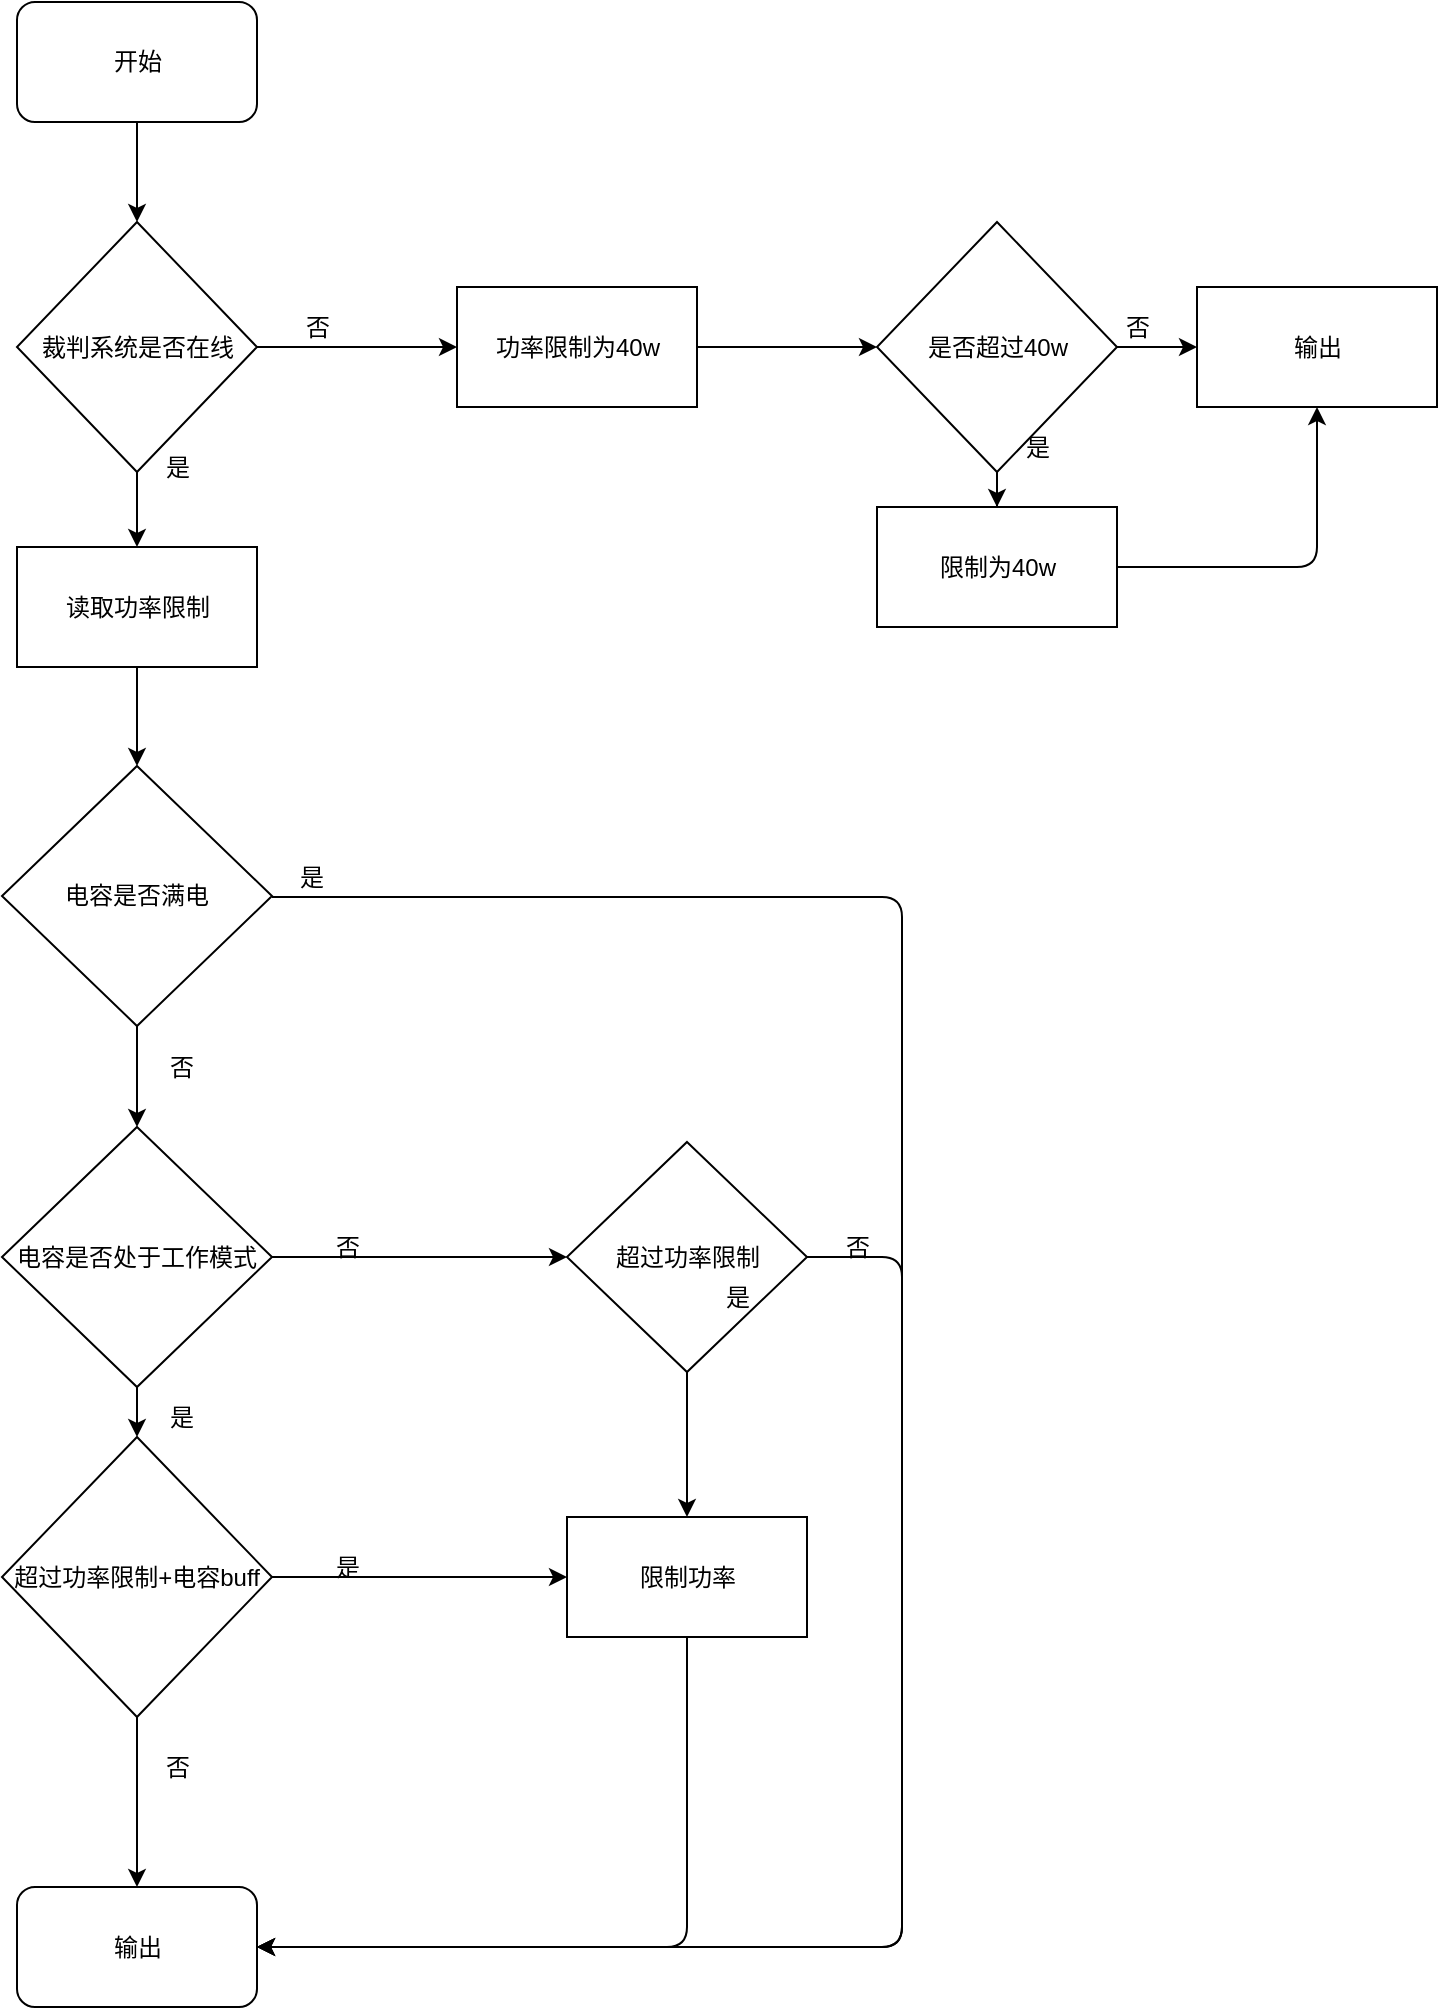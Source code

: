 <mxfile version="14.5.1" type="device"><diagram id="129XADur4iWHiFQh4kNV" name="第 1 页"><mxGraphModel dx="1086" dy="846" grid="1" gridSize="10" guides="1" tooltips="1" connect="1" arrows="1" fold="1" page="1" pageScale="1" pageWidth="827" pageHeight="1169" math="0" shadow="0"><root><mxCell id="0"/><mxCell id="1" parent="0"/><mxCell id="y6aQfQo1ClTskTx17pRD-3" value="" style="edgeStyle=orthogonalEdgeStyle;rounded=0;orthogonalLoop=1;jettySize=auto;html=1;entryX=0.5;entryY=0;entryDx=0;entryDy=0;" parent="1" source="y6aQfQo1ClTskTx17pRD-1" target="y6aQfQo1ClTskTx17pRD-4" edge="1"><mxGeometry relative="1" as="geometry"><mxPoint x="157.5" y="160" as="targetPoint"/></mxGeometry></mxCell><mxCell id="y6aQfQo1ClTskTx17pRD-1" value="开始" style="rounded=1;whiteSpace=wrap;html=1;" parent="1" vertex="1"><mxGeometry x="97.5" y="40" width="120" height="60" as="geometry"/></mxCell><mxCell id="y6aQfQo1ClTskTx17pRD-9" value="" style="edgeStyle=orthogonalEdgeStyle;rounded=0;orthogonalLoop=1;jettySize=auto;html=1;" parent="1" source="y6aQfQo1ClTskTx17pRD-4" target="y6aQfQo1ClTskTx17pRD-6" edge="1"><mxGeometry relative="1" as="geometry"/></mxCell><mxCell id="y6aQfQo1ClTskTx17pRD-15" value="" style="edgeStyle=orthogonalEdgeStyle;rounded=0;orthogonalLoop=1;jettySize=auto;html=1;" parent="1" source="y6aQfQo1ClTskTx17pRD-4" target="y6aQfQo1ClTskTx17pRD-7" edge="1"><mxGeometry relative="1" as="geometry"/></mxCell><mxCell id="y6aQfQo1ClTskTx17pRD-4" value="裁判系统是否在线" style="rhombus;whiteSpace=wrap;html=1;" parent="1" vertex="1"><mxGeometry x="97.5" y="150" width="120" height="125" as="geometry"/></mxCell><mxCell id="E6LpKSQ8XiiOBekv-q-8-3" value="" style="edgeStyle=orthogonalEdgeStyle;rounded=0;orthogonalLoop=1;jettySize=auto;html=1;" edge="1" parent="1" source="y6aQfQo1ClTskTx17pRD-6" target="E6LpKSQ8XiiOBekv-q-8-1"><mxGeometry relative="1" as="geometry"/></mxCell><mxCell id="y6aQfQo1ClTskTx17pRD-6" value="读取功率限制" style="rounded=0;whiteSpace=wrap;html=1;" parent="1" vertex="1"><mxGeometry x="97.5" y="312.5" width="120" height="60" as="geometry"/></mxCell><mxCell id="y6aQfQo1ClTskTx17pRD-21" value="" style="edgeStyle=orthogonalEdgeStyle;rounded=0;orthogonalLoop=1;jettySize=auto;html=1;" parent="1" source="y6aQfQo1ClTskTx17pRD-7" target="y6aQfQo1ClTskTx17pRD-20" edge="1"><mxGeometry relative="1" as="geometry"/></mxCell><mxCell id="y6aQfQo1ClTskTx17pRD-7" value="功率限制为40w" style="rounded=0;whiteSpace=wrap;html=1;" parent="1" vertex="1"><mxGeometry x="317.5" y="182.5" width="120" height="60" as="geometry"/></mxCell><mxCell id="y6aQfQo1ClTskTx17pRD-10" value="否" style="text;html=1;strokeColor=none;fillColor=none;align=center;verticalAlign=middle;whiteSpace=wrap;rounded=0;" parent="1" vertex="1"><mxGeometry x="227.5" y="192.5" width="40" height="20" as="geometry"/></mxCell><mxCell id="y6aQfQo1ClTskTx17pRD-12" value="是" style="text;html=1;strokeColor=none;fillColor=none;align=center;verticalAlign=middle;whiteSpace=wrap;rounded=0;" parent="1" vertex="1"><mxGeometry x="157.5" y="262.5" width="40" height="20" as="geometry"/></mxCell><mxCell id="y6aQfQo1ClTskTx17pRD-31" value="" style="edgeStyle=orthogonalEdgeStyle;rounded=0;orthogonalLoop=1;jettySize=auto;html=1;" parent="1" source="y6aQfQo1ClTskTx17pRD-18" target="y6aQfQo1ClTskTx17pRD-30" edge="1"><mxGeometry relative="1" as="geometry"/></mxCell><mxCell id="y6aQfQo1ClTskTx17pRD-33" value="" style="edgeStyle=orthogonalEdgeStyle;rounded=0;orthogonalLoop=1;jettySize=auto;html=1;" parent="1" source="y6aQfQo1ClTskTx17pRD-18" target="y6aQfQo1ClTskTx17pRD-32" edge="1"><mxGeometry relative="1" as="geometry"/></mxCell><mxCell id="y6aQfQo1ClTskTx17pRD-18" value="超过功率限制+电容buff" style="rhombus;whiteSpace=wrap;html=1;" parent="1" vertex="1"><mxGeometry x="90" y="757.5" width="135" height="140" as="geometry"/></mxCell><mxCell id="y6aQfQo1ClTskTx17pRD-24" value="" style="edgeStyle=orthogonalEdgeStyle;rounded=0;orthogonalLoop=1;jettySize=auto;html=1;" parent="1" source="y6aQfQo1ClTskTx17pRD-20" target="y6aQfQo1ClTskTx17pRD-23" edge="1"><mxGeometry relative="1" as="geometry"/></mxCell><mxCell id="y6aQfQo1ClTskTx17pRD-25" value="" style="edgeStyle=orthogonalEdgeStyle;rounded=0;orthogonalLoop=1;jettySize=auto;html=1;" parent="1" source="y6aQfQo1ClTskTx17pRD-20" target="y6aQfQo1ClTskTx17pRD-22" edge="1"><mxGeometry relative="1" as="geometry"/></mxCell><mxCell id="y6aQfQo1ClTskTx17pRD-20" value="是否超过40w" style="rhombus;whiteSpace=wrap;html=1;" parent="1" vertex="1"><mxGeometry x="527.5" y="150" width="120" height="125" as="geometry"/></mxCell><mxCell id="y6aQfQo1ClTskTx17pRD-22" value="输出" style="rounded=0;whiteSpace=wrap;html=1;" parent="1" vertex="1"><mxGeometry x="687.5" y="182.5" width="120" height="60" as="geometry"/></mxCell><mxCell id="y6aQfQo1ClTskTx17pRD-23" value="限制为40w" style="rounded=0;whiteSpace=wrap;html=1;" parent="1" vertex="1"><mxGeometry x="527.5" y="292.5" width="120" height="60" as="geometry"/></mxCell><mxCell id="y6aQfQo1ClTskTx17pRD-26" value="是" style="text;html=1;strokeColor=none;fillColor=none;align=center;verticalAlign=middle;whiteSpace=wrap;rounded=0;" parent="1" vertex="1"><mxGeometry x="587.5" y="252.5" width="40" height="20" as="geometry"/></mxCell><mxCell id="y6aQfQo1ClTskTx17pRD-28" value="否" style="text;html=1;strokeColor=none;fillColor=none;align=center;verticalAlign=middle;whiteSpace=wrap;rounded=0;" parent="1" vertex="1"><mxGeometry x="637.5" y="192.5" width="40" height="20" as="geometry"/></mxCell><mxCell id="y6aQfQo1ClTskTx17pRD-29" value="" style="endArrow=classic;html=1;entryX=0.5;entryY=1;entryDx=0;entryDy=0;" parent="1" target="y6aQfQo1ClTskTx17pRD-22" edge="1"><mxGeometry width="50" height="50" relative="1" as="geometry"><mxPoint x="647.5" y="322.5" as="sourcePoint"/><mxPoint x="697.5" y="272.5" as="targetPoint"/><Array as="points"><mxPoint x="747.5" y="322.5"/></Array></mxGeometry></mxCell><mxCell id="y6aQfQo1ClTskTx17pRD-30" value="限制功率" style="whiteSpace=wrap;html=1;" parent="1" vertex="1"><mxGeometry x="372.5" y="797.5" width="120" height="60" as="geometry"/></mxCell><mxCell id="y6aQfQo1ClTskTx17pRD-32" value="输出" style="rounded=1;whiteSpace=wrap;html=1;" parent="1" vertex="1"><mxGeometry x="97.5" y="982.5" width="120" height="60" as="geometry"/></mxCell><mxCell id="y6aQfQo1ClTskTx17pRD-34" value="是" style="text;html=1;strokeColor=none;fillColor=none;align=center;verticalAlign=middle;whiteSpace=wrap;rounded=0;" parent="1" vertex="1"><mxGeometry x="157.5" y="677" width="40" height="20" as="geometry"/></mxCell><mxCell id="y6aQfQo1ClTskTx17pRD-65" value="" style="edgeStyle=orthogonalEdgeStyle;rounded=0;orthogonalLoop=1;jettySize=auto;html=1;" parent="1" source="y6aQfQo1ClTskTx17pRD-37" target="y6aQfQo1ClTskTx17pRD-64" edge="1"><mxGeometry relative="1" as="geometry"/></mxCell><mxCell id="y6aQfQo1ClTskTx17pRD-71" value="" style="edgeStyle=orthogonalEdgeStyle;rounded=0;orthogonalLoop=1;jettySize=auto;html=1;" parent="1" source="y6aQfQo1ClTskTx17pRD-37" target="y6aQfQo1ClTskTx17pRD-18" edge="1"><mxGeometry relative="1" as="geometry"/></mxCell><mxCell id="y6aQfQo1ClTskTx17pRD-37" value="电容是否处于工作模式" style="rhombus;whiteSpace=wrap;html=1;" parent="1" vertex="1"><mxGeometry x="90" y="602.5" width="135" height="130" as="geometry"/></mxCell><mxCell id="y6aQfQo1ClTskTx17pRD-48" value="是" style="text;html=1;strokeColor=none;fillColor=none;align=center;verticalAlign=middle;whiteSpace=wrap;rounded=0;" parent="1" vertex="1"><mxGeometry x="242.5" y="812.5" width="40" height="20" as="geometry"/></mxCell><mxCell id="y6aQfQo1ClTskTx17pRD-53" value="否" style="text;html=1;strokeColor=none;fillColor=none;align=center;verticalAlign=middle;whiteSpace=wrap;rounded=0;" parent="1" vertex="1"><mxGeometry x="157.5" y="912.5" width="40" height="20" as="geometry"/></mxCell><mxCell id="y6aQfQo1ClTskTx17pRD-57" value="" style="endArrow=classic;html=1;exitX=0.5;exitY=1;exitDx=0;exitDy=0;" parent="1" source="y6aQfQo1ClTskTx17pRD-30" edge="1"><mxGeometry width="50" height="50" relative="1" as="geometry"><mxPoint x="302.5" y="912.5" as="sourcePoint"/><mxPoint x="217.5" y="1012.5" as="targetPoint"/><Array as="points"><mxPoint x="432.5" y="1012.5"/></Array></mxGeometry></mxCell><mxCell id="y6aQfQo1ClTskTx17pRD-58" value="否&lt;br&gt;" style="text;html=1;strokeColor=none;fillColor=none;align=center;verticalAlign=middle;whiteSpace=wrap;rounded=0;" parent="1" vertex="1"><mxGeometry x="242.5" y="652.5" width="40" height="20" as="geometry"/></mxCell><mxCell id="y6aQfQo1ClTskTx17pRD-66" value="" style="edgeStyle=orthogonalEdgeStyle;rounded=0;orthogonalLoop=1;jettySize=auto;html=1;" parent="1" source="y6aQfQo1ClTskTx17pRD-64" target="y6aQfQo1ClTskTx17pRD-30" edge="1"><mxGeometry relative="1" as="geometry"/></mxCell><mxCell id="y6aQfQo1ClTskTx17pRD-64" value="超过功率限制" style="rhombus;whiteSpace=wrap;html=1;" parent="1" vertex="1"><mxGeometry x="372.5" y="610" width="120" height="115" as="geometry"/></mxCell><mxCell id="y6aQfQo1ClTskTx17pRD-67" value="是" style="text;html=1;strokeColor=none;fillColor=none;align=center;verticalAlign=middle;whiteSpace=wrap;rounded=0;" parent="1" vertex="1"><mxGeometry x="437.5" y="677.5" width="40" height="20" as="geometry"/></mxCell><mxCell id="y6aQfQo1ClTskTx17pRD-68" value="" style="endArrow=classic;html=1;exitX=1;exitY=0.5;exitDx=0;exitDy=0;entryX=1;entryY=0.5;entryDx=0;entryDy=0;" parent="1" source="y6aQfQo1ClTskTx17pRD-64" target="y6aQfQo1ClTskTx17pRD-32" edge="1"><mxGeometry width="50" height="50" relative="1" as="geometry"><mxPoint x="492.5" y="632.5" as="sourcePoint"/><mxPoint x="427.5" y="912.5" as="targetPoint"/><Array as="points"><mxPoint x="540" y="667.5"/><mxPoint x="540" y="772.5"/><mxPoint x="540" y="1012.5"/></Array></mxGeometry></mxCell><mxCell id="y6aQfQo1ClTskTx17pRD-69" value="否" style="text;html=1;strokeColor=none;fillColor=none;align=center;verticalAlign=middle;whiteSpace=wrap;rounded=0;" parent="1" vertex="1"><mxGeometry x="497.5" y="652.5" width="40" height="20" as="geometry"/></mxCell><mxCell id="E6LpKSQ8XiiOBekv-q-8-2" value="" style="edgeStyle=orthogonalEdgeStyle;rounded=0;orthogonalLoop=1;jettySize=auto;html=1;" edge="1" parent="1" source="E6LpKSQ8XiiOBekv-q-8-1" target="y6aQfQo1ClTskTx17pRD-37"><mxGeometry relative="1" as="geometry"/></mxCell><mxCell id="E6LpKSQ8XiiOBekv-q-8-1" value="电容是否满电" style="rhombus;whiteSpace=wrap;html=1;" vertex="1" parent="1"><mxGeometry x="90" y="422" width="135" height="130" as="geometry"/></mxCell><mxCell id="E6LpKSQ8XiiOBekv-q-8-5" value="" style="endArrow=classic;html=1;entryX=1;entryY=0.5;entryDx=0;entryDy=0;" edge="1" parent="1" target="y6aQfQo1ClTskTx17pRD-32"><mxGeometry width="50" height="50" relative="1" as="geometry"><mxPoint x="225" y="487.5" as="sourcePoint"/><mxPoint x="540" y="1002.5" as="targetPoint"/><Array as="points"><mxPoint x="540" y="487.5"/><mxPoint x="540" y="1012.5"/></Array></mxGeometry></mxCell><mxCell id="E6LpKSQ8XiiOBekv-q-8-6" value="是" style="text;html=1;strokeColor=none;fillColor=none;align=center;verticalAlign=middle;whiteSpace=wrap;rounded=0;" vertex="1" parent="1"><mxGeometry x="225" y="467.5" width="40" height="20" as="geometry"/></mxCell><mxCell id="E6LpKSQ8XiiOBekv-q-8-7" value="否&lt;br&gt;" style="text;html=1;strokeColor=none;fillColor=none;align=center;verticalAlign=middle;whiteSpace=wrap;rounded=0;" vertex="1" parent="1"><mxGeometry x="160" y="562.5" width="40" height="20" as="geometry"/></mxCell><mxCell id="E6LpKSQ8XiiOBekv-q-8-8" value="是" style="text;html=1;strokeColor=none;fillColor=none;align=center;verticalAlign=middle;whiteSpace=wrap;rounded=0;" vertex="1" parent="1"><mxGeometry x="160" y="737.5" width="40" height="20" as="geometry"/></mxCell></root></mxGraphModel></diagram></mxfile>